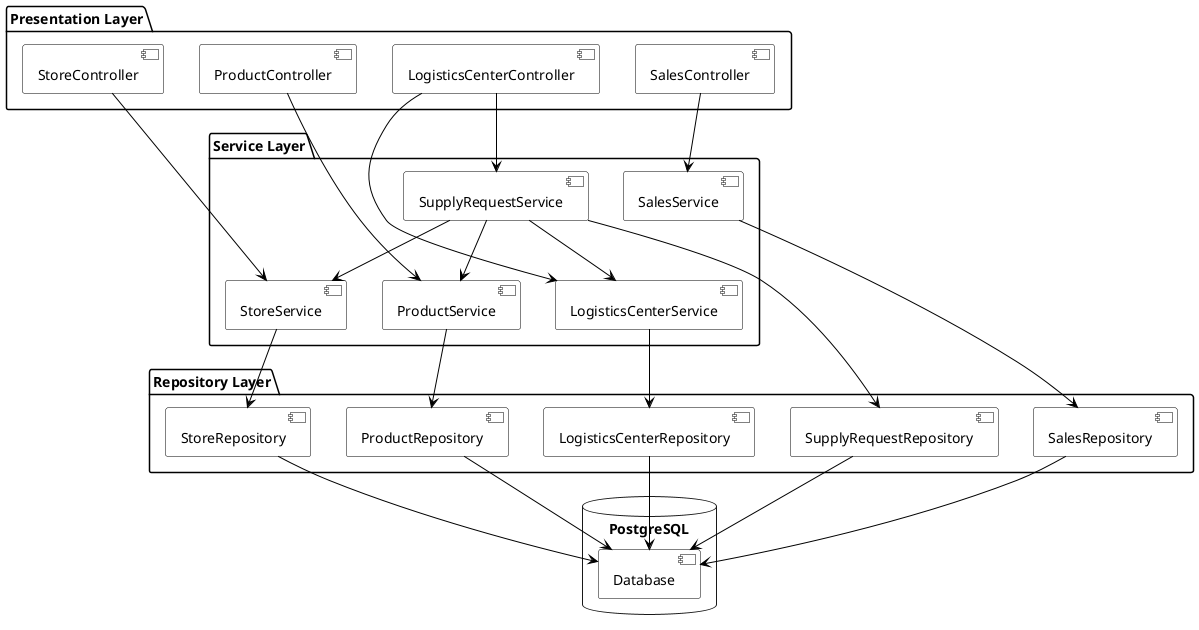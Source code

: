 @startuml
skinparam componentStyle uml2
skinparam component {
    BackgroundColor white
    BorderColor black
    ArrowColor black
}

package "Presentation Layer" {
    [StoreController]
    [ProductController]
    [LogisticsCenterController]
    [SalesController]
}

package "Service Layer" {
    [StoreService]
    [ProductService]
    [LogisticsCenterService]
    [SupplyRequestService]
    [SalesService]
}

package "Repository Layer" {
    [StoreRepository]
    [ProductRepository]
    [LogisticsCenterRepository]
    [SupplyRequestRepository]
    [SalesRepository]
}

database "PostgreSQL" {
    [Database]
}

' Controller -> Service dependencies
StoreController --> StoreService
ProductController --> ProductService
LogisticsCenterController --> LogisticsCenterService
LogisticsCenterController --> SupplyRequestService
SalesController --> SalesService

' Service -> Repository dependencies
StoreService --> StoreRepository
ProductService --> ProductRepository
LogisticsCenterService --> LogisticsCenterRepository
SupplyRequestService --> SupplyRequestRepository
SalesService --> SalesRepository

' Cross-service dependencies
SupplyRequestService --> StoreService
SupplyRequestService --> ProductService
SupplyRequestService --> LogisticsCenterService

' Repository -> Database dependencies
StoreRepository --> Database
ProductRepository --> Database
LogisticsCenterRepository --> Database
SupplyRequestRepository --> Database
SalesRepository --> Database

@enduml